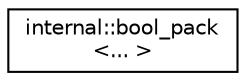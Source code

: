 digraph "Иерархия классов. Графический вид."
{
  edge [fontname="Helvetica",fontsize="10",labelfontname="Helvetica",labelfontsize="10"];
  node [fontname="Helvetica",fontsize="10",shape=record];
  rankdir="LR";
  Node0 [label="internal::bool_pack\l\<... \>",height=0.2,width=0.4,color="black", fillcolor="white", style="filled",URL="$structinternal_1_1bool__pack.html"];
}
